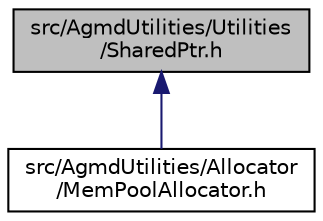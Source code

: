 digraph "src/AgmdUtilities/Utilities/SharedPtr.h"
{
  edge [fontname="Helvetica",fontsize="10",labelfontname="Helvetica",labelfontsize="10"];
  node [fontname="Helvetica",fontsize="10",shape=record];
  Node1 [label="src/AgmdUtilities/Utilities\l/SharedPtr.h",height=0.2,width=0.4,color="black", fillcolor="grey75", style="filled" fontcolor="black"];
  Node1 -> Node2 [dir="back",color="midnightblue",fontsize="10",style="solid",fontname="Helvetica"];
  Node2 [label="src/AgmdUtilities/Allocator\l/MemPoolAllocator.h",height=0.2,width=0.4,color="black", fillcolor="white", style="filled",URL="$_mem_pool_allocator_8h.html"];
}
